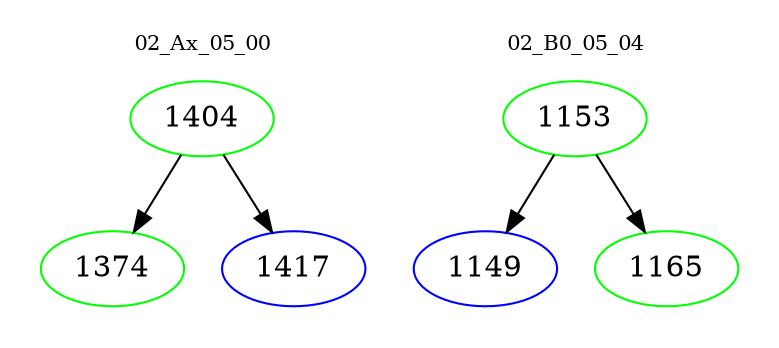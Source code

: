 digraph{
subgraph cluster_0 {
color = white
label = "02_Ax_05_00";
fontsize=10;
T0_1404 [label="1404", color="green"]
T0_1404 -> T0_1374 [color="black"]
T0_1374 [label="1374", color="green"]
T0_1404 -> T0_1417 [color="black"]
T0_1417 [label="1417", color="blue"]
}
subgraph cluster_1 {
color = white
label = "02_B0_05_04";
fontsize=10;
T1_1153 [label="1153", color="green"]
T1_1153 -> T1_1149 [color="black"]
T1_1149 [label="1149", color="blue"]
T1_1153 -> T1_1165 [color="black"]
T1_1165 [label="1165", color="green"]
}
}
